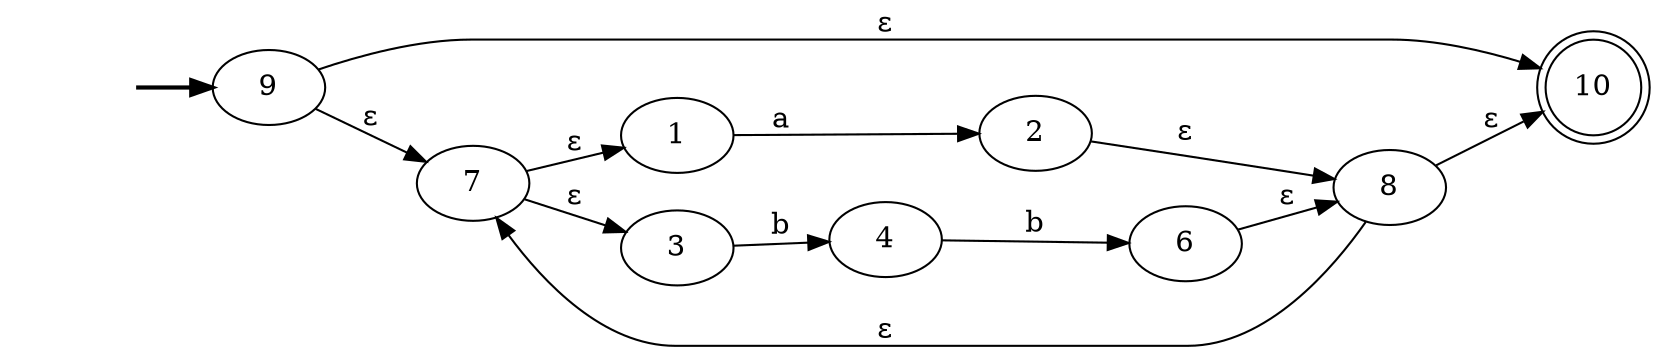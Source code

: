 digraph AFNTest9 {
	graph [rankdir=LR]
	fake [style=invisible]
	fake -> 9 [style=bold]
	9 [root=true]
	10 [shape=doublecircle]
	9 -> 10 [label="ε"]
	7
	9 -> 7 [label="ε"]
	10 [shape=doublecircle]
	7
	1
	7 -> 1 [label="ε"]
	3
	7 -> 3 [label="ε"]
	1
	2
	1 -> 2 [label=a]
	3
	4
	3 -> 4 [label=b]
	2
	8
	2 -> 8 [label="ε"]
	4
	6
	4 -> 6 [label=b]
	8
	8 -> 10 [label="ε"]
	8 -> 7 [label="ε"]
	6
	6 -> 8 [label="ε"]
}

